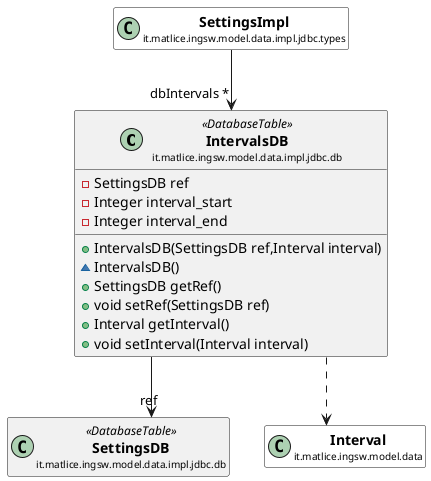 @startuml

skinparam svgLinkTarget _parent
skinparam linetype ortho
set namespaceSeparator none
class "<b><size:14>IntervalsDB</b>\n<size:10>it.matlice.ingsw.model.data.impl.jdbc.db" as it.matlice.ingsw.model.data.impl.jdbc.db.IntervalsDB <<DatabaseTable>> [[../../../../../../../../it/matlice/ingsw/model/data/impl/jdbc/db/IntervalsDB.html{it.matlice.ingsw.model.data.impl.jdbc.db.IntervalsDB}]] {
-SettingsDB ref
-Integer interval_start
-Integer interval_end
+IntervalsDB(SettingsDB ref,Interval interval)
~IntervalsDB()
+SettingsDB getRef()
+void setRef(SettingsDB ref)
+Interval getInterval()
+void setInterval(Interval interval)
}


class "<b><size:14>SettingsDB</b>\n<size:10>it.matlice.ingsw.model.data.impl.jdbc.db" as it.matlice.ingsw.model.data.impl.jdbc.db.SettingsDB <<DatabaseTable>> [[../../../../../../../../it/matlice/ingsw/model/data/impl/jdbc/db/SettingsDB.html{it.matlice.ingsw.model.data.impl.jdbc.db.SettingsDB}]] {
}

hide it.matlice.ingsw.model.data.impl.jdbc.db.SettingsDB fields
hide it.matlice.ingsw.model.data.impl.jdbc.db.SettingsDB methods

it.matlice.ingsw.model.data.impl.jdbc.db.IntervalsDB -->  "ref" it.matlice.ingsw.model.data.impl.jdbc.db.SettingsDB

class "<b><size:14>Interval</b>\n<size:10>it.matlice.ingsw.model.data" as it.matlice.ingsw.model.data.Interval  [[../../../../../../../../it/matlice/ingsw/model/data/Interval.html{it.matlice.ingsw.model.data.Interval}]] #white {
}

hide it.matlice.ingsw.model.data.Interval fields
hide it.matlice.ingsw.model.data.Interval methods

it.matlice.ingsw.model.data.impl.jdbc.db.IntervalsDB ..> it.matlice.ingsw.model.data.Interval

class "<b><size:14>SettingsImpl</b>\n<size:10>it.matlice.ingsw.model.data.impl.jdbc.types" as it.matlice.ingsw.model.data.impl.jdbc.types.SettingsImpl  [[../../../../../../../../it/matlice/ingsw/model/data/impl/jdbc/types/SettingsImpl.html{it.matlice.ingsw.model.data.impl.jdbc.types.SettingsImpl}]] #white {
}

hide it.matlice.ingsw.model.data.impl.jdbc.types.SettingsImpl fields
hide it.matlice.ingsw.model.data.impl.jdbc.types.SettingsImpl methods

it.matlice.ingsw.model.data.impl.jdbc.types.SettingsImpl -->  "dbIntervals *" it.matlice.ingsw.model.data.impl.jdbc.db.IntervalsDB


@enduml
